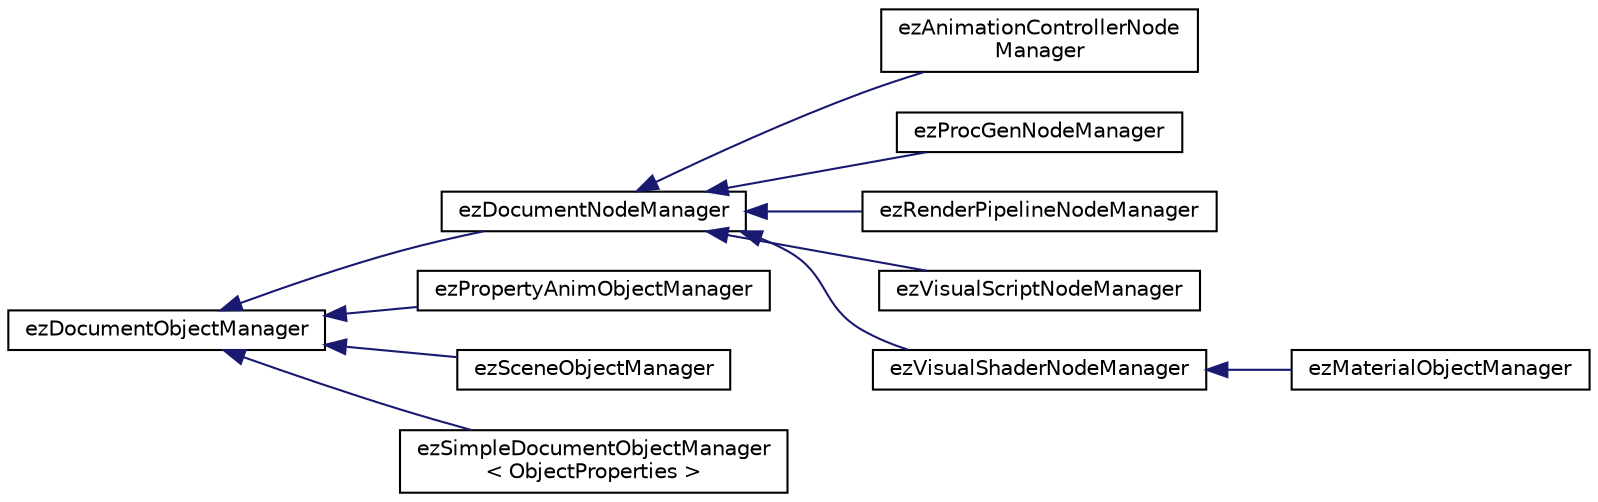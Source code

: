 digraph "Graphical Class Hierarchy"
{
 // LATEX_PDF_SIZE
  edge [fontname="Helvetica",fontsize="10",labelfontname="Helvetica",labelfontsize="10"];
  node [fontname="Helvetica",fontsize="10",shape=record];
  rankdir="LR";
  Node0 [label="ezDocumentObjectManager",height=0.2,width=0.4,color="black", fillcolor="white", style="filled",URL="$d9/d4e/classez_document_object_manager.htm",tooltip=" "];
  Node0 -> Node1 [dir="back",color="midnightblue",fontsize="10",style="solid",fontname="Helvetica"];
  Node1 [label="ezDocumentNodeManager",height=0.2,width=0.4,color="black", fillcolor="white", style="filled",URL="$df/d86/classez_document_node_manager.htm",tooltip=" "];
  Node1 -> Node2 [dir="back",color="midnightblue",fontsize="10",style="solid",fontname="Helvetica"];
  Node2 [label="ezAnimationControllerNode\lManager",height=0.2,width=0.4,color="black", fillcolor="white", style="filled",URL="$d2/d5e/classez_animation_controller_node_manager.htm",tooltip=" "];
  Node1 -> Node3 [dir="back",color="midnightblue",fontsize="10",style="solid",fontname="Helvetica"];
  Node3 [label="ezProcGenNodeManager",height=0.2,width=0.4,color="black", fillcolor="white", style="filled",URL="$da/d5f/classez_proc_gen_node_manager.htm",tooltip=" "];
  Node1 -> Node4 [dir="back",color="midnightblue",fontsize="10",style="solid",fontname="Helvetica"];
  Node4 [label="ezRenderPipelineNodeManager",height=0.2,width=0.4,color="black", fillcolor="white", style="filled",URL="$d3/d52/classez_render_pipeline_node_manager.htm",tooltip=" "];
  Node1 -> Node5 [dir="back",color="midnightblue",fontsize="10",style="solid",fontname="Helvetica"];
  Node5 [label="ezVisualScriptNodeManager",height=0.2,width=0.4,color="black", fillcolor="white", style="filled",URL="$d1/d30/classez_visual_script_node_manager.htm",tooltip=" "];
  Node1 -> Node6 [dir="back",color="midnightblue",fontsize="10",style="solid",fontname="Helvetica"];
  Node6 [label="ezVisualShaderNodeManager",height=0.2,width=0.4,color="black", fillcolor="white", style="filled",URL="$dd/d11/classez_visual_shader_node_manager.htm",tooltip=" "];
  Node6 -> Node7 [dir="back",color="midnightblue",fontsize="10",style="solid",fontname="Helvetica"];
  Node7 [label="ezMaterialObjectManager",height=0.2,width=0.4,color="black", fillcolor="white", style="filled",URL="$d7/d92/classez_material_object_manager.htm",tooltip=" "];
  Node0 -> Node8 [dir="back",color="midnightblue",fontsize="10",style="solid",fontname="Helvetica"];
  Node8 [label="ezPropertyAnimObjectManager",height=0.2,width=0.4,color="black", fillcolor="white", style="filled",URL="$d4/d3f/classez_property_anim_object_manager.htm",tooltip=" "];
  Node0 -> Node9 [dir="back",color="midnightblue",fontsize="10",style="solid",fontname="Helvetica"];
  Node9 [label="ezSceneObjectManager",height=0.2,width=0.4,color="black", fillcolor="white", style="filled",URL="$d2/d94/classez_scene_object_manager.htm",tooltip=" "];
  Node0 -> Node10 [dir="back",color="midnightblue",fontsize="10",style="solid",fontname="Helvetica"];
  Node10 [label="ezSimpleDocumentObjectManager\l\< ObjectProperties \>",height=0.2,width=0.4,color="black", fillcolor="white", style="filled",URL="$d6/df4/classez_simple_document_object_manager.htm",tooltip=" "];
}
